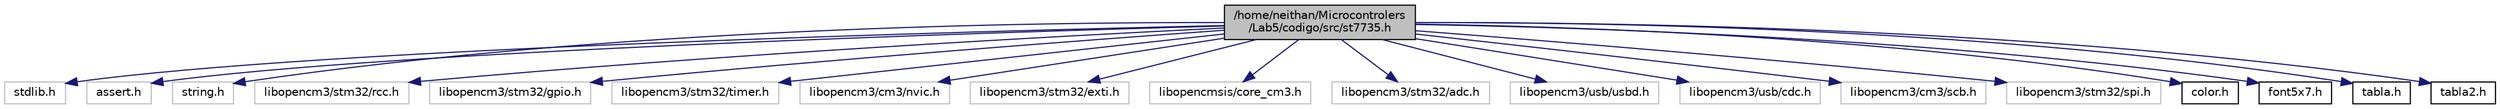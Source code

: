 digraph "/home/neithan/Microcontrolers/Lab5/codigo/src/st7735.h"
{
  edge [fontname="Helvetica",fontsize="10",labelfontname="Helvetica",labelfontsize="10"];
  node [fontname="Helvetica",fontsize="10",shape=record];
  Node1 [label="/home/neithan/Microcontrolers\l/Lab5/codigo/src/st7735.h",height=0.2,width=0.4,color="black", fillcolor="grey75", style="filled", fontcolor="black"];
  Node1 -> Node2 [color="midnightblue",fontsize="10",style="solid"];
  Node2 [label="stdlib.h",height=0.2,width=0.4,color="grey75", fillcolor="white", style="filled"];
  Node1 -> Node3 [color="midnightblue",fontsize="10",style="solid"];
  Node3 [label="assert.h",height=0.2,width=0.4,color="grey75", fillcolor="white", style="filled"];
  Node1 -> Node4 [color="midnightblue",fontsize="10",style="solid"];
  Node4 [label="string.h",height=0.2,width=0.4,color="grey75", fillcolor="white", style="filled"];
  Node1 -> Node5 [color="midnightblue",fontsize="10",style="solid"];
  Node5 [label="libopencm3/stm32/rcc.h",height=0.2,width=0.4,color="grey75", fillcolor="white", style="filled"];
  Node1 -> Node6 [color="midnightblue",fontsize="10",style="solid"];
  Node6 [label="libopencm3/stm32/gpio.h",height=0.2,width=0.4,color="grey75", fillcolor="white", style="filled"];
  Node1 -> Node7 [color="midnightblue",fontsize="10",style="solid"];
  Node7 [label="libopencm3/stm32/timer.h",height=0.2,width=0.4,color="grey75", fillcolor="white", style="filled"];
  Node1 -> Node8 [color="midnightblue",fontsize="10",style="solid"];
  Node8 [label="libopencm3/cm3/nvic.h",height=0.2,width=0.4,color="grey75", fillcolor="white", style="filled"];
  Node1 -> Node9 [color="midnightblue",fontsize="10",style="solid"];
  Node9 [label="libopencm3/stm32/exti.h",height=0.2,width=0.4,color="grey75", fillcolor="white", style="filled"];
  Node1 -> Node10 [color="midnightblue",fontsize="10",style="solid"];
  Node10 [label="libopencmsis/core_cm3.h",height=0.2,width=0.4,color="grey75", fillcolor="white", style="filled"];
  Node1 -> Node11 [color="midnightblue",fontsize="10",style="solid"];
  Node11 [label="libopencm3/stm32/adc.h",height=0.2,width=0.4,color="grey75", fillcolor="white", style="filled"];
  Node1 -> Node12 [color="midnightblue",fontsize="10",style="solid"];
  Node12 [label="libopencm3/usb/usbd.h",height=0.2,width=0.4,color="grey75", fillcolor="white", style="filled"];
  Node1 -> Node13 [color="midnightblue",fontsize="10",style="solid"];
  Node13 [label="libopencm3/usb/cdc.h",height=0.2,width=0.4,color="grey75", fillcolor="white", style="filled"];
  Node1 -> Node14 [color="midnightblue",fontsize="10",style="solid"];
  Node14 [label="libopencm3/cm3/scb.h",height=0.2,width=0.4,color="grey75", fillcolor="white", style="filled"];
  Node1 -> Node15 [color="midnightblue",fontsize="10",style="solid"];
  Node15 [label="libopencm3/stm32/spi.h",height=0.2,width=0.4,color="grey75", fillcolor="white", style="filled"];
  Node1 -> Node16 [color="midnightblue",fontsize="10",style="solid"];
  Node16 [label="color.h",height=0.2,width=0.4,color="black", fillcolor="white", style="filled",URL="$color_8h_source.html"];
  Node1 -> Node17 [color="midnightblue",fontsize="10",style="solid"];
  Node17 [label="font5x7.h",height=0.2,width=0.4,color="black", fillcolor="white", style="filled",URL="$font5x7_8h_source.html"];
  Node1 -> Node18 [color="midnightblue",fontsize="10",style="solid"];
  Node18 [label="tabla.h",height=0.2,width=0.4,color="black", fillcolor="white", style="filled",URL="$tabla_8h_source.html"];
  Node1 -> Node19 [color="midnightblue",fontsize="10",style="solid"];
  Node19 [label="tabla2.h",height=0.2,width=0.4,color="black", fillcolor="white", style="filled",URL="$tabla2_8h_source.html"];
}
